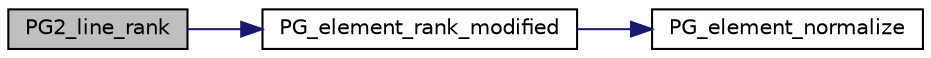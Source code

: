 digraph "PG2_line_rank"
{
  edge [fontname="Helvetica",fontsize="10",labelfontname="Helvetica",labelfontsize="10"];
  node [fontname="Helvetica",fontsize="10",shape=record];
  rankdir="LR";
  Node2779 [label="PG2_line_rank",height=0.2,width=0.4,color="black", fillcolor="grey75", style="filled", fontcolor="black"];
  Node2779 -> Node2780 [color="midnightblue",fontsize="10",style="solid",fontname="Helvetica"];
  Node2780 [label="PG_element_rank_modified",height=0.2,width=0.4,color="black", fillcolor="white", style="filled",URL="$df/de4/projective_8_c.html#a9cd1a8bf5b88a038e33862f6c2c3dd36"];
  Node2780 -> Node2781 [color="midnightblue",fontsize="10",style="solid",fontname="Helvetica"];
  Node2781 [label="PG_element_normalize",height=0.2,width=0.4,color="black", fillcolor="white", style="filled",URL="$df/de4/projective_8_c.html#a5a4c3c1158bad6bab0d786c616bd0996"];
}
